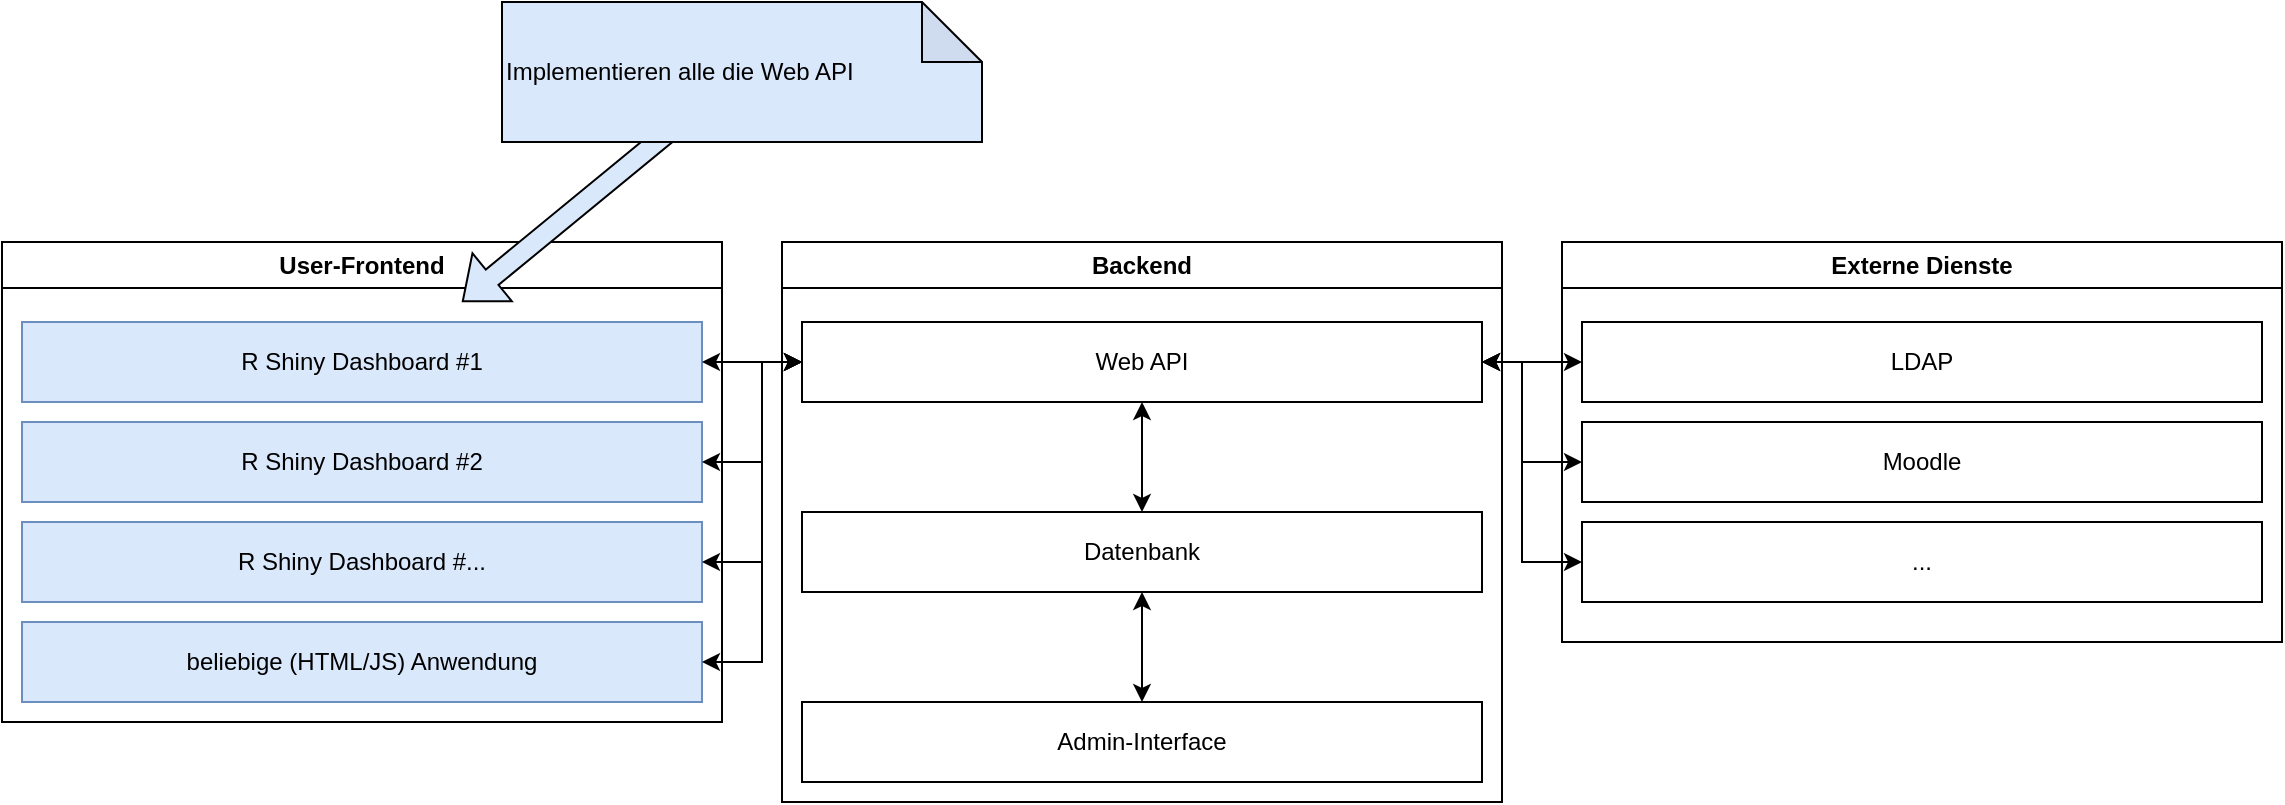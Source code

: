 <mxfile version="20.7.4" type="device"><diagram id="40v4AQELNf-cCZgsr8Ge" name="Page-1"><mxGraphModel dx="1783" dy="1034" grid="1" gridSize="10" guides="1" tooltips="1" connect="1" arrows="1" fold="1" page="1" pageScale="1" pageWidth="1169" pageHeight="827" math="0" shadow="0"><root><mxCell id="0"/><mxCell id="1" parent="0"/><mxCell id="Pe8EmJikTETrAZBtL_rg-2" value="User-Frontend" style="swimlane;whiteSpace=wrap;html=1;" vertex="1" parent="1"><mxGeometry x="20" y="280" width="360" height="240" as="geometry"/></mxCell><mxCell id="Pe8EmJikTETrAZBtL_rg-10" value="R Shiny Dashboard #1" style="rounded=0;whiteSpace=wrap;html=1;fillColor=#dae8fc;strokeColor=#6c8ebf;" vertex="1" parent="Pe8EmJikTETrAZBtL_rg-2"><mxGeometry x="10" y="40" width="340" height="40" as="geometry"/></mxCell><mxCell id="Pe8EmJikTETrAZBtL_rg-13" value="R Shiny Dashboard #2" style="rounded=0;whiteSpace=wrap;html=1;fillColor=#dae8fc;strokeColor=#6c8ebf;" vertex="1" parent="Pe8EmJikTETrAZBtL_rg-2"><mxGeometry x="10" y="90" width="340" height="40" as="geometry"/></mxCell><mxCell id="Pe8EmJikTETrAZBtL_rg-14" value="R Shiny Dashboard #..." style="rounded=0;whiteSpace=wrap;html=1;fillColor=#dae8fc;strokeColor=#6c8ebf;" vertex="1" parent="Pe8EmJikTETrAZBtL_rg-2"><mxGeometry x="10" y="140" width="340" height="40" as="geometry"/></mxCell><mxCell id="Pe8EmJikTETrAZBtL_rg-15" value="beliebige (HTML/JS) Anwendung" style="rounded=0;whiteSpace=wrap;html=1;fillColor=#dae8fc;strokeColor=#6c8ebf;" vertex="1" parent="Pe8EmJikTETrAZBtL_rg-2"><mxGeometry x="10" y="190" width="340" height="40" as="geometry"/></mxCell><mxCell id="Pe8EmJikTETrAZBtL_rg-3" value="Backend" style="swimlane;whiteSpace=wrap;html=1;" vertex="1" parent="1"><mxGeometry x="410" y="280" width="360" height="280" as="geometry"/></mxCell><mxCell id="Pe8EmJikTETrAZBtL_rg-22" style="edgeStyle=orthogonalEdgeStyle;rounded=0;orthogonalLoop=1;jettySize=auto;html=1;startArrow=classic;startFill=1;" edge="1" parent="Pe8EmJikTETrAZBtL_rg-3" source="Pe8EmJikTETrAZBtL_rg-4" target="Pe8EmJikTETrAZBtL_rg-5"><mxGeometry relative="1" as="geometry"/></mxCell><mxCell id="Pe8EmJikTETrAZBtL_rg-4" value="Web API" style="rounded=0;whiteSpace=wrap;html=1;" vertex="1" parent="Pe8EmJikTETrAZBtL_rg-3"><mxGeometry x="10" y="40" width="340" height="40" as="geometry"/></mxCell><mxCell id="Pe8EmJikTETrAZBtL_rg-34" style="edgeStyle=orthogonalEdgeStyle;rounded=0;orthogonalLoop=1;jettySize=auto;html=1;entryX=0.5;entryY=0;entryDx=0;entryDy=0;startArrow=classic;startFill=1;" edge="1" parent="Pe8EmJikTETrAZBtL_rg-3" source="Pe8EmJikTETrAZBtL_rg-5" target="Pe8EmJikTETrAZBtL_rg-33"><mxGeometry relative="1" as="geometry"/></mxCell><mxCell id="Pe8EmJikTETrAZBtL_rg-5" value="Datenbank" style="rounded=0;whiteSpace=wrap;html=1;" vertex="1" parent="Pe8EmJikTETrAZBtL_rg-3"><mxGeometry x="10" y="135" width="340" height="40" as="geometry"/></mxCell><mxCell id="Pe8EmJikTETrAZBtL_rg-33" value="Admin-Interface" style="rounded=0;whiteSpace=wrap;html=1;" vertex="1" parent="Pe8EmJikTETrAZBtL_rg-3"><mxGeometry x="10" y="230" width="340" height="40" as="geometry"/></mxCell><mxCell id="Pe8EmJikTETrAZBtL_rg-6" value="Externe Dienste" style="swimlane;whiteSpace=wrap;html=1;" vertex="1" parent="1"><mxGeometry x="800" y="280" width="360" height="200" as="geometry"/></mxCell><mxCell id="Pe8EmJikTETrAZBtL_rg-7" value="LDAP" style="rounded=0;whiteSpace=wrap;html=1;" vertex="1" parent="Pe8EmJikTETrAZBtL_rg-6"><mxGeometry x="10" y="40" width="340" height="40" as="geometry"/></mxCell><mxCell id="Pe8EmJikTETrAZBtL_rg-9" value="Moodle" style="rounded=0;whiteSpace=wrap;html=1;" vertex="1" parent="Pe8EmJikTETrAZBtL_rg-6"><mxGeometry x="10" y="90" width="340" height="40" as="geometry"/></mxCell><mxCell id="Pe8EmJikTETrAZBtL_rg-17" value="..." style="rounded=0;whiteSpace=wrap;html=1;" vertex="1" parent="Pe8EmJikTETrAZBtL_rg-6"><mxGeometry x="10" y="140" width="340" height="40" as="geometry"/></mxCell><mxCell id="Pe8EmJikTETrAZBtL_rg-18" style="edgeStyle=orthogonalEdgeStyle;rounded=0;orthogonalLoop=1;jettySize=auto;html=1;startArrow=classic;startFill=1;" edge="1" parent="1" source="Pe8EmJikTETrAZBtL_rg-10" target="Pe8EmJikTETrAZBtL_rg-4"><mxGeometry relative="1" as="geometry"/></mxCell><mxCell id="Pe8EmJikTETrAZBtL_rg-19" style="edgeStyle=orthogonalEdgeStyle;rounded=0;orthogonalLoop=1;jettySize=auto;html=1;startArrow=classic;startFill=1;" edge="1" parent="1" source="Pe8EmJikTETrAZBtL_rg-13"><mxGeometry relative="1" as="geometry"><mxPoint x="420" y="340" as="targetPoint"/><Array as="points"><mxPoint x="400" y="390"/><mxPoint x="400" y="340"/></Array></mxGeometry></mxCell><mxCell id="Pe8EmJikTETrAZBtL_rg-20" style="edgeStyle=orthogonalEdgeStyle;rounded=0;orthogonalLoop=1;jettySize=auto;html=1;exitX=1;exitY=0.5;exitDx=0;exitDy=0;startArrow=classic;startFill=1;" edge="1" parent="1" source="Pe8EmJikTETrAZBtL_rg-14"><mxGeometry relative="1" as="geometry"><mxPoint x="420" y="340" as="targetPoint"/><Array as="points"><mxPoint x="400" y="440"/><mxPoint x="400" y="340"/></Array></mxGeometry></mxCell><mxCell id="Pe8EmJikTETrAZBtL_rg-21" style="edgeStyle=orthogonalEdgeStyle;rounded=0;orthogonalLoop=1;jettySize=auto;html=1;entryX=0;entryY=0.5;entryDx=0;entryDy=0;startArrow=classic;startFill=1;" edge="1" parent="1" source="Pe8EmJikTETrAZBtL_rg-15" target="Pe8EmJikTETrAZBtL_rg-4"><mxGeometry relative="1" as="geometry"><Array as="points"><mxPoint x="400" y="490"/><mxPoint x="400" y="340"/></Array></mxGeometry></mxCell><mxCell id="Pe8EmJikTETrAZBtL_rg-23" style="edgeStyle=orthogonalEdgeStyle;rounded=0;orthogonalLoop=1;jettySize=auto;html=1;startArrow=classic;startFill=1;" edge="1" parent="1" source="Pe8EmJikTETrAZBtL_rg-4" target="Pe8EmJikTETrAZBtL_rg-7"><mxGeometry relative="1" as="geometry"/></mxCell><mxCell id="Pe8EmJikTETrAZBtL_rg-24" style="edgeStyle=orthogonalEdgeStyle;rounded=0;orthogonalLoop=1;jettySize=auto;html=1;startArrow=classic;startFill=1;" edge="1" parent="1" source="Pe8EmJikTETrAZBtL_rg-9"><mxGeometry relative="1" as="geometry"><mxPoint x="760" y="340" as="targetPoint"/><Array as="points"><mxPoint x="780" y="390"/><mxPoint x="780" y="340"/></Array></mxGeometry></mxCell><mxCell id="Pe8EmJikTETrAZBtL_rg-25" style="edgeStyle=orthogonalEdgeStyle;rounded=0;orthogonalLoop=1;jettySize=auto;html=1;startArrow=classic;startFill=1;" edge="1" parent="1" source="Pe8EmJikTETrAZBtL_rg-17"><mxGeometry relative="1" as="geometry"><mxPoint x="760" y="340" as="targetPoint"/><Array as="points"><mxPoint x="780" y="440"/><mxPoint x="780" y="340"/></Array></mxGeometry></mxCell><mxCell id="Pe8EmJikTETrAZBtL_rg-39" style="rounded=0;orthogonalLoop=1;jettySize=auto;html=1;startArrow=none;startFill=0;shape=flexArrow;fillColor=#dae8fc;strokeColor=default;exitX=0.5;exitY=0.5;exitDx=0;exitDy=0;exitPerimeter=0;" edge="1" parent="1" source="Pe8EmJikTETrAZBtL_rg-38"><mxGeometry relative="1" as="geometry"><mxPoint x="250" y="310" as="targetPoint"/></mxGeometry></mxCell><mxCell id="Pe8EmJikTETrAZBtL_rg-38" value="Implementieren alle die Web API" style="shape=note;whiteSpace=wrap;html=1;backgroundOutline=1;darkOpacity=0.05;fillColor=#dae8fc;strokeColor=default;align=left;" vertex="1" parent="1"><mxGeometry x="270" y="160" width="240" height="70" as="geometry"/></mxCell></root></mxGraphModel></diagram></mxfile>